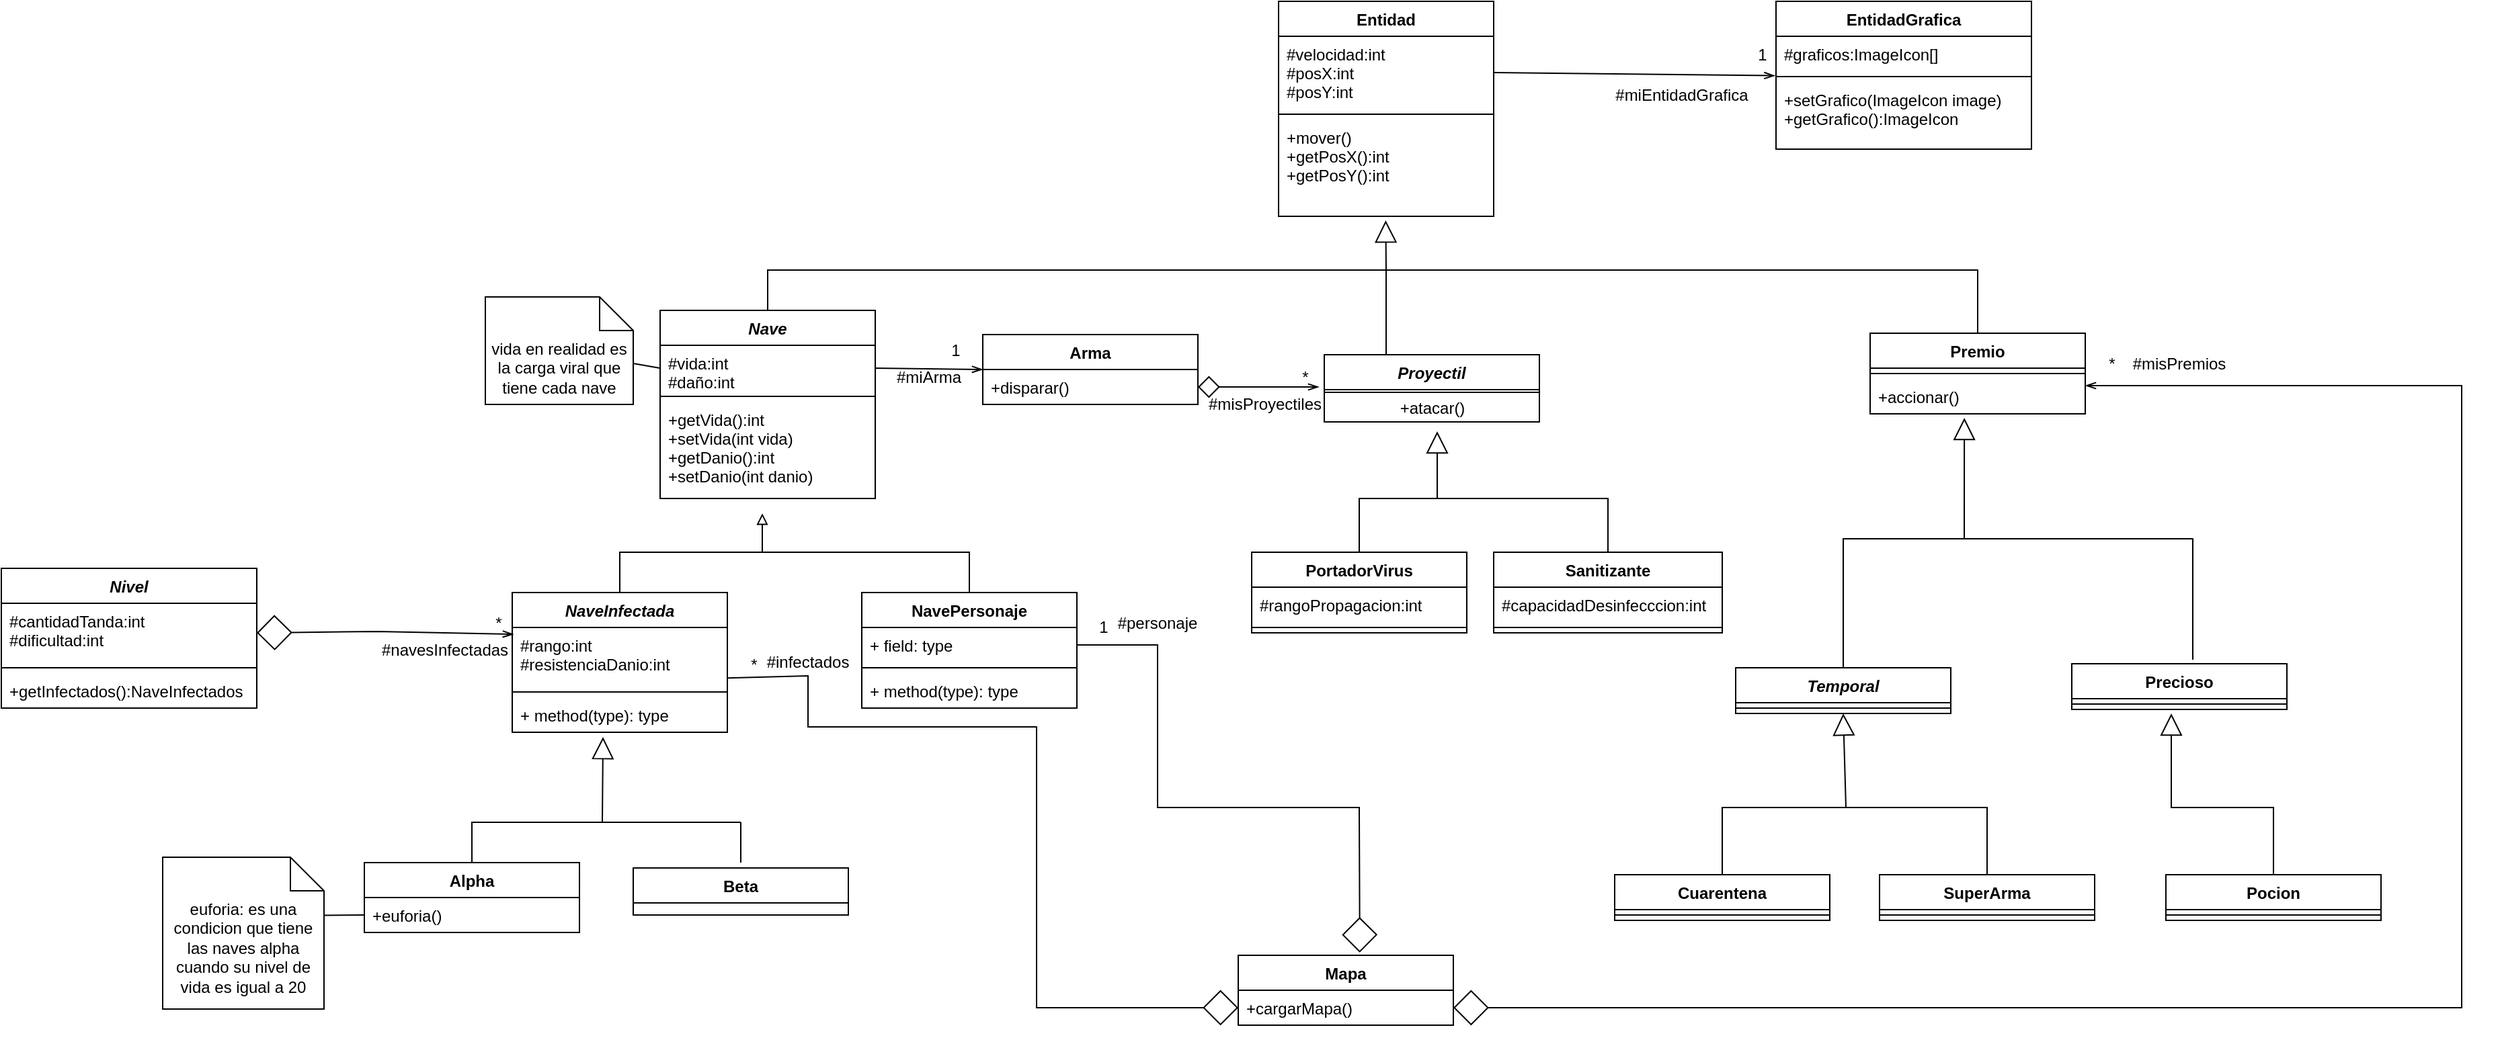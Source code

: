 <mxfile version="13.9.2" type="google"><diagram id="C5RBs43oDa-KdzZeNtuy" name="Page-1"><mxGraphModel dx="1550" dy="1532" grid="1" gridSize="10" guides="1" tooltips="1" connect="1" arrows="1" fold="1" page="1" pageScale="1" pageWidth="827" pageHeight="1169" math="0" shadow="0"><root><mxCell id="WIyWlLk6GJQsqaUBKTNV-0"/><mxCell id="WIyWlLk6GJQsqaUBKTNV-1" parent="WIyWlLk6GJQsqaUBKTNV-0"/><mxCell id="vrZAYbkZ-h7YE_ZRuM2D-54" style="edgeStyle=none;rounded=0;orthogonalLoop=1;jettySize=auto;html=1;exitX=0.5;exitY=0;exitDx=0;exitDy=0;entryX=0.422;entryY=1.135;entryDx=0;entryDy=0;entryPerimeter=0;startArrow=none;startFill=0;endArrow=block;endFill=0;endSize=14;" edge="1" parent="WIyWlLk6GJQsqaUBKTNV-1" source="vrZAYbkZ-h7YE_ZRuM2D-0" target="vrZAYbkZ-h7YE_ZRuM2D-19"><mxGeometry relative="1" as="geometry"><mxPoint x="-124" y="517.002" as="targetPoint"/><Array as="points"><mxPoint x="-220" y="531"/><mxPoint x="-20" y="531"/><mxPoint x="-123" y="531"/></Array></mxGeometry></mxCell><mxCell id="vrZAYbkZ-h7YE_ZRuM2D-0" value="Alpha" style="swimlane;fontStyle=1;align=center;verticalAlign=top;childLayout=stackLayout;horizontal=1;startSize=26;horizontalStack=0;resizeParent=1;resizeParentMax=0;resizeLast=0;collapsible=1;marginBottom=0;" vertex="1" parent="WIyWlLk6GJQsqaUBKTNV-1"><mxGeometry x="-300" y="561" width="160" height="52" as="geometry"/></mxCell><mxCell id="vrZAYbkZ-h7YE_ZRuM2D-3" value="+euforia()" style="text;strokeColor=none;fillColor=none;align=left;verticalAlign=top;spacingLeft=4;spacingRight=4;overflow=hidden;rotatable=0;points=[[0,0.5],[1,0.5]];portConstraint=eastwest;" vertex="1" parent="vrZAYbkZ-h7YE_ZRuM2D-0"><mxGeometry y="26" width="160" height="26" as="geometry"/></mxCell><mxCell id="vrZAYbkZ-h7YE_ZRuM2D-55" style="edgeStyle=none;rounded=0;orthogonalLoop=1;jettySize=auto;html=1;exitX=0.5;exitY=0;exitDx=0;exitDy=0;startArrow=none;startFill=0;endArrow=none;endFill=0;" edge="1" parent="WIyWlLk6GJQsqaUBKTNV-1"><mxGeometry relative="1" as="geometry"><mxPoint x="-20" y="531" as="targetPoint"/><mxPoint x="-20" y="561" as="sourcePoint"/></mxGeometry></mxCell><mxCell id="vrZAYbkZ-h7YE_ZRuM2D-4" value="Beta" style="swimlane;fontStyle=1;align=center;verticalAlign=top;childLayout=stackLayout;horizontal=1;startSize=26;horizontalStack=0;resizeParent=1;resizeParentMax=0;resizeLast=0;collapsible=1;marginBottom=0;" vertex="1" parent="WIyWlLk6GJQsqaUBKTNV-1"><mxGeometry x="-100" y="565.01" width="160" height="34.99" as="geometry"/></mxCell><mxCell id="vrZAYbkZ-h7YE_ZRuM2D-8" value="Entidad" style="swimlane;fontStyle=1;align=center;verticalAlign=top;childLayout=stackLayout;horizontal=1;startSize=26;horizontalStack=0;resizeParent=1;resizeParentMax=0;resizeLast=0;collapsible=1;marginBottom=0;" vertex="1" parent="WIyWlLk6GJQsqaUBKTNV-1"><mxGeometry x="380" y="-80" width="160" height="160" as="geometry"/></mxCell><mxCell id="vrZAYbkZ-h7YE_ZRuM2D-9" value="#velocidad:int&#10;#posX:int&#10;#posY:int" style="text;strokeColor=none;fillColor=none;align=left;verticalAlign=top;spacingLeft=4;spacingRight=4;overflow=hidden;rotatable=0;points=[[0,0.5],[1,0.5]];portConstraint=eastwest;" vertex="1" parent="vrZAYbkZ-h7YE_ZRuM2D-8"><mxGeometry y="26" width="160" height="54" as="geometry"/></mxCell><mxCell id="vrZAYbkZ-h7YE_ZRuM2D-10" value="" style="line;strokeWidth=1;fillColor=none;align=left;verticalAlign=middle;spacingTop=-1;spacingLeft=3;spacingRight=3;rotatable=0;labelPosition=right;points=[];portConstraint=eastwest;" vertex="1" parent="vrZAYbkZ-h7YE_ZRuM2D-8"><mxGeometry y="80" width="160" height="8" as="geometry"/></mxCell><mxCell id="vrZAYbkZ-h7YE_ZRuM2D-11" value="+mover()&#10;+getPosX():int&#10;+getPosY():int" style="text;strokeColor=none;fillColor=none;align=left;verticalAlign=top;spacingLeft=4;spacingRight=4;overflow=hidden;rotatable=0;points=[[0,0.5],[1,0.5]];portConstraint=eastwest;" vertex="1" parent="vrZAYbkZ-h7YE_ZRuM2D-8"><mxGeometry y="88" width="160" height="72" as="geometry"/></mxCell><mxCell id="vrZAYbkZ-h7YE_ZRuM2D-53" style="edgeStyle=none;rounded=0;orthogonalLoop=1;jettySize=auto;html=1;exitX=0.5;exitY=0;exitDx=0;exitDy=0;startArrow=none;startFill=0;endArrow=none;endFill=0;" edge="1" parent="WIyWlLk6GJQsqaUBKTNV-1" source="vrZAYbkZ-h7YE_ZRuM2D-12"><mxGeometry relative="1" as="geometry"><mxPoint x="-10" y="330" as="targetPoint"/><Array as="points"><mxPoint x="150" y="330"/></Array></mxGeometry></mxCell><mxCell id="vrZAYbkZ-h7YE_ZRuM2D-12" value="NavePersonaje" style="swimlane;fontStyle=1;align=center;verticalAlign=top;childLayout=stackLayout;horizontal=1;startSize=26;horizontalStack=0;resizeParent=1;resizeParentMax=0;resizeLast=0;collapsible=1;marginBottom=0;" vertex="1" parent="WIyWlLk6GJQsqaUBKTNV-1"><mxGeometry x="70" y="360" width="160" height="86" as="geometry"/></mxCell><mxCell id="vrZAYbkZ-h7YE_ZRuM2D-13" value="+ field: type" style="text;strokeColor=none;fillColor=none;align=left;verticalAlign=top;spacingLeft=4;spacingRight=4;overflow=hidden;rotatable=0;points=[[0,0.5],[1,0.5]];portConstraint=eastwest;" vertex="1" parent="vrZAYbkZ-h7YE_ZRuM2D-12"><mxGeometry y="26" width="160" height="26" as="geometry"/></mxCell><mxCell id="vrZAYbkZ-h7YE_ZRuM2D-14" value="" style="line;strokeWidth=1;fillColor=none;align=left;verticalAlign=middle;spacingTop=-1;spacingLeft=3;spacingRight=3;rotatable=0;labelPosition=right;points=[];portConstraint=eastwest;" vertex="1" parent="vrZAYbkZ-h7YE_ZRuM2D-12"><mxGeometry y="52" width="160" height="8" as="geometry"/></mxCell><mxCell id="vrZAYbkZ-h7YE_ZRuM2D-15" value="+ method(type): type" style="text;strokeColor=none;fillColor=none;align=left;verticalAlign=top;spacingLeft=4;spacingRight=4;overflow=hidden;rotatable=0;points=[[0,0.5],[1,0.5]];portConstraint=eastwest;" vertex="1" parent="vrZAYbkZ-h7YE_ZRuM2D-12"><mxGeometry y="60" width="160" height="26" as="geometry"/></mxCell><mxCell id="vrZAYbkZ-h7YE_ZRuM2D-52" style="edgeStyle=none;rounded=0;orthogonalLoop=1;jettySize=auto;html=1;exitX=0.5;exitY=0;exitDx=0;exitDy=0;entryX=0.475;entryY=1.154;entryDx=0;entryDy=0;entryPerimeter=0;startArrow=none;startFill=0;endArrow=block;endFill=0;" edge="1" parent="WIyWlLk6GJQsqaUBKTNV-1" source="vrZAYbkZ-h7YE_ZRuM2D-16" target="vrZAYbkZ-h7YE_ZRuM2D-23"><mxGeometry relative="1" as="geometry"><Array as="points"><mxPoint x="-110" y="330"/><mxPoint x="-4" y="330"/></Array></mxGeometry></mxCell><mxCell id="vrZAYbkZ-h7YE_ZRuM2D-16" value="NaveInfectada" style="swimlane;fontStyle=3;align=center;verticalAlign=top;childLayout=stackLayout;horizontal=1;startSize=26;horizontalStack=0;resizeParent=1;resizeParentMax=0;resizeLast=0;collapsible=1;marginBottom=0;" vertex="1" parent="WIyWlLk6GJQsqaUBKTNV-1"><mxGeometry x="-190" y="360" width="160" height="104" as="geometry"/></mxCell><mxCell id="vrZAYbkZ-h7YE_ZRuM2D-17" value="#rango:int&#10;#resistenciaDanio:int" style="text;strokeColor=none;fillColor=none;align=left;verticalAlign=top;spacingLeft=4;spacingRight=4;overflow=hidden;rotatable=0;points=[[0,0.5],[1,0.5]];portConstraint=eastwest;" vertex="1" parent="vrZAYbkZ-h7YE_ZRuM2D-16"><mxGeometry y="26" width="160" height="44" as="geometry"/></mxCell><mxCell id="vrZAYbkZ-h7YE_ZRuM2D-18" value="" style="line;strokeWidth=1;fillColor=none;align=left;verticalAlign=middle;spacingTop=-1;spacingLeft=3;spacingRight=3;rotatable=0;labelPosition=right;points=[];portConstraint=eastwest;" vertex="1" parent="vrZAYbkZ-h7YE_ZRuM2D-16"><mxGeometry y="70" width="160" height="8" as="geometry"/></mxCell><mxCell id="vrZAYbkZ-h7YE_ZRuM2D-19" value="+ method(type): type" style="text;strokeColor=none;fillColor=none;align=left;verticalAlign=top;spacingLeft=4;spacingRight=4;overflow=hidden;rotatable=0;points=[[0,0.5],[1,0.5]];portConstraint=eastwest;" vertex="1" parent="vrZAYbkZ-h7YE_ZRuM2D-16"><mxGeometry y="78" width="160" height="26" as="geometry"/></mxCell><mxCell id="vrZAYbkZ-h7YE_ZRuM2D-51" style="edgeStyle=none;rounded=0;orthogonalLoop=1;jettySize=auto;html=1;exitX=0.5;exitY=0;exitDx=0;exitDy=0;startArrow=none;startFill=0;endArrow=none;endFill=0;" edge="1" parent="WIyWlLk6GJQsqaUBKTNV-1" source="vrZAYbkZ-h7YE_ZRuM2D-20"><mxGeometry relative="1" as="geometry"><mxPoint x="460" y="120" as="targetPoint"/><Array as="points"><mxPoint y="120"/><mxPoint x="160" y="120"/></Array></mxGeometry></mxCell><mxCell id="vrZAYbkZ-h7YE_ZRuM2D-20" value="Nave" style="swimlane;fontStyle=3;align=center;verticalAlign=top;childLayout=stackLayout;horizontal=1;startSize=26;horizontalStack=0;resizeParent=1;resizeParentMax=0;resizeLast=0;collapsible=1;marginBottom=0;" vertex="1" parent="WIyWlLk6GJQsqaUBKTNV-1"><mxGeometry x="-80" y="150" width="160" height="140" as="geometry"/></mxCell><mxCell id="vrZAYbkZ-h7YE_ZRuM2D-21" value="#vida:int&#10;#daño:int" style="text;strokeColor=none;fillColor=none;align=left;verticalAlign=top;spacingLeft=4;spacingRight=4;overflow=hidden;rotatable=0;points=[[0,0.5],[1,0.5]];portConstraint=eastwest;" vertex="1" parent="vrZAYbkZ-h7YE_ZRuM2D-20"><mxGeometry y="26" width="160" height="34" as="geometry"/></mxCell><mxCell id="vrZAYbkZ-h7YE_ZRuM2D-22" value="" style="line;strokeWidth=1;fillColor=none;align=left;verticalAlign=middle;spacingTop=-1;spacingLeft=3;spacingRight=3;rotatable=0;labelPosition=right;points=[];portConstraint=eastwest;" vertex="1" parent="vrZAYbkZ-h7YE_ZRuM2D-20"><mxGeometry y="60" width="160" height="8" as="geometry"/></mxCell><mxCell id="vrZAYbkZ-h7YE_ZRuM2D-23" value="+getVida():int&#10;+setVida(int vida)&#10;+getDanio():int&#10;+setDanio(int danio)" style="text;strokeColor=none;fillColor=none;align=left;verticalAlign=top;spacingLeft=4;spacingRight=4;overflow=hidden;rotatable=0;points=[[0,0.5],[1,0.5]];portConstraint=eastwest;" vertex="1" parent="vrZAYbkZ-h7YE_ZRuM2D-20"><mxGeometry y="68" width="160" height="72" as="geometry"/></mxCell><mxCell id="vrZAYbkZ-h7YE_ZRuM2D-50" style="edgeStyle=none;rounded=0;orthogonalLoop=1;jettySize=auto;html=1;startArrow=none;startFill=0;endArrow=none;endFill=0;" edge="1" parent="WIyWlLk6GJQsqaUBKTNV-1"><mxGeometry relative="1" as="geometry"><mxPoint x="460" y="120" as="targetPoint"/><mxPoint x="460" y="189" as="sourcePoint"/><Array as="points"><mxPoint x="460" y="157"/></Array></mxGeometry></mxCell><mxCell id="vrZAYbkZ-h7YE_ZRuM2D-28" value="Proyectil" style="swimlane;fontStyle=3;align=center;verticalAlign=top;childLayout=stackLayout;horizontal=1;startSize=26;horizontalStack=0;resizeParent=1;resizeParentMax=0;resizeLast=0;collapsible=1;marginBottom=0;" vertex="1" parent="WIyWlLk6GJQsqaUBKTNV-1"><mxGeometry x="414" y="183" width="160" height="50" as="geometry"/></mxCell><mxCell id="vrZAYbkZ-h7YE_ZRuM2D-30" value="" style="line;strokeWidth=1;fillColor=none;align=left;verticalAlign=middle;spacingTop=-1;spacingLeft=3;spacingRight=3;rotatable=0;labelPosition=right;points=[];portConstraint=eastwest;" vertex="1" parent="vrZAYbkZ-h7YE_ZRuM2D-28"><mxGeometry y="26" width="160" height="4" as="geometry"/></mxCell><mxCell id="vrZAYbkZ-h7YE_ZRuM2D-139" value="+atacar()" style="text;html=1;align=center;verticalAlign=middle;resizable=0;points=[];autosize=1;" vertex="1" parent="vrZAYbkZ-h7YE_ZRuM2D-28"><mxGeometry y="30" width="160" height="20" as="geometry"/></mxCell><mxCell id="vrZAYbkZ-h7YE_ZRuM2D-49" style="edgeStyle=none;rounded=0;orthogonalLoop=1;jettySize=auto;html=1;exitX=0.5;exitY=0;exitDx=0;exitDy=0;startArrow=none;startFill=0;endArrow=block;endFill=0;endSize=14;entryX=0.498;entryY=1.042;entryDx=0;entryDy=0;entryPerimeter=0;" edge="1" parent="WIyWlLk6GJQsqaUBKTNV-1" source="vrZAYbkZ-h7YE_ZRuM2D-33" target="vrZAYbkZ-h7YE_ZRuM2D-11"><mxGeometry relative="1" as="geometry"><mxPoint x="414" y="90" as="targetPoint"/><Array as="points"><mxPoint x="900" y="120"/><mxPoint x="810" y="120"/><mxPoint x="680" y="120"/><mxPoint x="460" y="120"/></Array></mxGeometry></mxCell><mxCell id="vrZAYbkZ-h7YE_ZRuM2D-33" value="Premio" style="swimlane;fontStyle=1;align=center;verticalAlign=top;childLayout=stackLayout;horizontal=1;startSize=26;horizontalStack=0;resizeParent=1;resizeParentMax=0;resizeLast=0;collapsible=1;marginBottom=0;" vertex="1" parent="WIyWlLk6GJQsqaUBKTNV-1"><mxGeometry x="820" y="167" width="160" height="60" as="geometry"/></mxCell><mxCell id="vrZAYbkZ-h7YE_ZRuM2D-35" value="" style="line;strokeWidth=1;fillColor=none;align=left;verticalAlign=middle;spacingTop=-1;spacingLeft=3;spacingRight=3;rotatable=0;labelPosition=right;points=[];portConstraint=eastwest;" vertex="1" parent="vrZAYbkZ-h7YE_ZRuM2D-33"><mxGeometry y="26" width="160" height="8" as="geometry"/></mxCell><mxCell id="vrZAYbkZ-h7YE_ZRuM2D-36" value="+accionar()" style="text;strokeColor=none;fillColor=none;align=left;verticalAlign=top;spacingLeft=4;spacingRight=4;overflow=hidden;rotatable=0;points=[[0,0.5],[1,0.5]];portConstraint=eastwest;" vertex="1" parent="vrZAYbkZ-h7YE_ZRuM2D-33"><mxGeometry y="34" width="160" height="26" as="geometry"/></mxCell><mxCell id="vrZAYbkZ-h7YE_ZRuM2D-48" style="edgeStyle=none;rounded=0;orthogonalLoop=1;jettySize=auto;html=1;exitX=0.5;exitY=0;exitDx=0;exitDy=0;startArrow=none;startFill=0;endArrow=none;endFill=0;" edge="1" parent="WIyWlLk6GJQsqaUBKTNV-1" source="vrZAYbkZ-h7YE_ZRuM2D-37"><mxGeometry relative="1" as="geometry"><mxPoint x="930" y="320" as="targetPoint"/><Array as="points"><mxPoint x="800" y="320"/></Array></mxGeometry></mxCell><mxCell id="vrZAYbkZ-h7YE_ZRuM2D-37" value="Temporal" style="swimlane;fontStyle=3;align=center;verticalAlign=top;childLayout=stackLayout;horizontal=1;startSize=26;horizontalStack=0;resizeParent=1;resizeParentMax=0;resizeLast=0;collapsible=1;marginBottom=0;" vertex="1" parent="WIyWlLk6GJQsqaUBKTNV-1"><mxGeometry x="720" y="416" width="160" height="34" as="geometry"/></mxCell><mxCell id="vrZAYbkZ-h7YE_ZRuM2D-39" value="" style="line;strokeWidth=1;fillColor=none;align=left;verticalAlign=middle;spacingTop=-1;spacingLeft=3;spacingRight=3;rotatable=0;labelPosition=right;points=[];portConstraint=eastwest;" vertex="1" parent="vrZAYbkZ-h7YE_ZRuM2D-37"><mxGeometry y="26" width="160" height="8" as="geometry"/></mxCell><mxCell id="vrZAYbkZ-h7YE_ZRuM2D-47" style="edgeStyle=none;rounded=0;orthogonalLoop=1;jettySize=auto;html=1;entryX=0.438;entryY=1.115;entryDx=0;entryDy=0;entryPerimeter=0;startArrow=none;startFill=0;endArrow=block;endFill=0;endSize=14;" edge="1" parent="WIyWlLk6GJQsqaUBKTNV-1" target="vrZAYbkZ-h7YE_ZRuM2D-36"><mxGeometry relative="1" as="geometry"><mxPoint x="1060" y="410" as="sourcePoint"/><Array as="points"><mxPoint x="1060" y="320"/><mxPoint x="920" y="320"/><mxPoint x="890" y="320"/></Array></mxGeometry></mxCell><mxCell id="vrZAYbkZ-h7YE_ZRuM2D-41" value="Precioso" style="swimlane;fontStyle=1;align=center;verticalAlign=top;childLayout=stackLayout;horizontal=1;startSize=26;horizontalStack=0;resizeParent=1;resizeParentMax=0;resizeLast=0;collapsible=1;marginBottom=0;" vertex="1" parent="WIyWlLk6GJQsqaUBKTNV-1"><mxGeometry x="970" y="413" width="160" height="34" as="geometry"/></mxCell><mxCell id="vrZAYbkZ-h7YE_ZRuM2D-43" value="" style="line;strokeWidth=1;fillColor=none;align=left;verticalAlign=middle;spacingTop=-1;spacingLeft=3;spacingRight=3;rotatable=0;labelPosition=right;points=[];portConstraint=eastwest;" vertex="1" parent="vrZAYbkZ-h7YE_ZRuM2D-41"><mxGeometry y="26" width="160" height="8" as="geometry"/></mxCell><mxCell id="vrZAYbkZ-h7YE_ZRuM2D-56" value="Arma" style="swimlane;fontStyle=1;align=center;verticalAlign=top;childLayout=stackLayout;horizontal=1;startSize=26;horizontalStack=0;resizeParent=1;resizeParentMax=0;resizeLast=0;collapsible=1;marginBottom=0;" vertex="1" parent="WIyWlLk6GJQsqaUBKTNV-1"><mxGeometry x="160" y="168" width="160" height="52" as="geometry"/></mxCell><mxCell id="vrZAYbkZ-h7YE_ZRuM2D-59" value="+disparar()" style="text;strokeColor=none;fillColor=none;align=left;verticalAlign=top;spacingLeft=4;spacingRight=4;overflow=hidden;rotatable=0;points=[[0,0.5],[1,0.5]];portConstraint=eastwest;" vertex="1" parent="vrZAYbkZ-h7YE_ZRuM2D-56"><mxGeometry y="26" width="160" height="26" as="geometry"/></mxCell><mxCell id="vrZAYbkZ-h7YE_ZRuM2D-71" style="edgeStyle=none;rounded=0;orthogonalLoop=1;jettySize=auto;html=1;exitX=0.5;exitY=0;exitDx=0;exitDy=0;startArrow=none;startFill=0;endArrow=block;endFill=0;endSize=14;" edge="1" parent="WIyWlLk6GJQsqaUBKTNV-1" source="vrZAYbkZ-h7YE_ZRuM2D-63"><mxGeometry relative="1" as="geometry"><mxPoint x="498" y="240" as="targetPoint"/><Array as="points"><mxPoint x="440" y="290"/><mxPoint x="498" y="290"/></Array></mxGeometry></mxCell><mxCell id="vrZAYbkZ-h7YE_ZRuM2D-63" value="PortadorVirus" style="swimlane;fontStyle=1;align=center;verticalAlign=top;childLayout=stackLayout;horizontal=1;startSize=26;horizontalStack=0;resizeParent=1;resizeParentMax=0;resizeLast=0;collapsible=1;marginBottom=0;" vertex="1" parent="WIyWlLk6GJQsqaUBKTNV-1"><mxGeometry x="360" y="330" width="160" height="60" as="geometry"/></mxCell><mxCell id="vrZAYbkZ-h7YE_ZRuM2D-64" value="#rangoPropagacion:int&#10;" style="text;strokeColor=none;fillColor=none;align=left;verticalAlign=top;spacingLeft=4;spacingRight=4;overflow=hidden;rotatable=0;points=[[0,0.5],[1,0.5]];portConstraint=eastwest;" vertex="1" parent="vrZAYbkZ-h7YE_ZRuM2D-63"><mxGeometry y="26" width="160" height="26" as="geometry"/></mxCell><mxCell id="vrZAYbkZ-h7YE_ZRuM2D-65" value="" style="line;strokeWidth=1;fillColor=none;align=left;verticalAlign=middle;spacingTop=-1;spacingLeft=3;spacingRight=3;rotatable=0;labelPosition=right;points=[];portConstraint=eastwest;" vertex="1" parent="vrZAYbkZ-h7YE_ZRuM2D-63"><mxGeometry y="52" width="160" height="8" as="geometry"/></mxCell><mxCell id="vrZAYbkZ-h7YE_ZRuM2D-72" style="edgeStyle=none;rounded=0;orthogonalLoop=1;jettySize=auto;html=1;exitX=0.5;exitY=0;exitDx=0;exitDy=0;startArrow=none;startFill=0;endArrow=none;endFill=0;" edge="1" parent="WIyWlLk6GJQsqaUBKTNV-1" source="vrZAYbkZ-h7YE_ZRuM2D-67"><mxGeometry relative="1" as="geometry"><mxPoint x="460" y="290" as="targetPoint"/><Array as="points"><mxPoint x="625" y="290"/></Array></mxGeometry></mxCell><mxCell id="vrZAYbkZ-h7YE_ZRuM2D-67" value="Sanitizante" style="swimlane;fontStyle=1;align=center;verticalAlign=top;childLayout=stackLayout;horizontal=1;startSize=26;horizontalStack=0;resizeParent=1;resizeParentMax=0;resizeLast=0;collapsible=1;marginBottom=0;" vertex="1" parent="WIyWlLk6GJQsqaUBKTNV-1"><mxGeometry x="540" y="330" width="170" height="60" as="geometry"/></mxCell><mxCell id="vrZAYbkZ-h7YE_ZRuM2D-68" value="#capacidadDesinfecccion:int" style="text;strokeColor=none;fillColor=none;align=left;verticalAlign=top;spacingLeft=4;spacingRight=4;overflow=hidden;rotatable=0;points=[[0,0.5],[1,0.5]];portConstraint=eastwest;" vertex="1" parent="vrZAYbkZ-h7YE_ZRuM2D-67"><mxGeometry y="26" width="170" height="26" as="geometry"/></mxCell><mxCell id="vrZAYbkZ-h7YE_ZRuM2D-69" value="" style="line;strokeWidth=1;fillColor=none;align=left;verticalAlign=middle;spacingTop=-1;spacingLeft=3;spacingRight=3;rotatable=0;labelPosition=right;points=[];portConstraint=eastwest;" vertex="1" parent="vrZAYbkZ-h7YE_ZRuM2D-67"><mxGeometry y="52" width="170" height="8" as="geometry"/></mxCell><mxCell id="vrZAYbkZ-h7YE_ZRuM2D-73" value="Nivel" style="swimlane;fontStyle=3;align=center;verticalAlign=top;childLayout=stackLayout;horizontal=1;startSize=26;horizontalStack=0;resizeParent=1;resizeParentMax=0;resizeLast=0;collapsible=1;marginBottom=0;" vertex="1" parent="WIyWlLk6GJQsqaUBKTNV-1"><mxGeometry x="-570" y="342" width="190" height="104" as="geometry"/></mxCell><mxCell id="vrZAYbkZ-h7YE_ZRuM2D-74" value="#cantidadTanda:int&#10;#dificultad:int" style="text;strokeColor=none;fillColor=none;align=left;verticalAlign=top;spacingLeft=4;spacingRight=4;overflow=hidden;rotatable=0;points=[[0,0.5],[1,0.5]];portConstraint=eastwest;" vertex="1" parent="vrZAYbkZ-h7YE_ZRuM2D-73"><mxGeometry y="26" width="190" height="44" as="geometry"/></mxCell><mxCell id="vrZAYbkZ-h7YE_ZRuM2D-75" value="" style="line;strokeWidth=1;fillColor=none;align=left;verticalAlign=middle;spacingTop=-1;spacingLeft=3;spacingRight=3;rotatable=0;labelPosition=right;points=[];portConstraint=eastwest;" vertex="1" parent="vrZAYbkZ-h7YE_ZRuM2D-73"><mxGeometry y="70" width="190" height="8" as="geometry"/></mxCell><mxCell id="vrZAYbkZ-h7YE_ZRuM2D-76" value="+getInfectados():NaveInfectados" style="text;strokeColor=none;fillColor=none;align=left;verticalAlign=top;spacingLeft=4;spacingRight=4;overflow=hidden;rotatable=0;points=[[0,0.5],[1,0.5]];portConstraint=eastwest;" vertex="1" parent="vrZAYbkZ-h7YE_ZRuM2D-73"><mxGeometry y="78" width="190" height="26" as="geometry"/></mxCell><mxCell id="vrZAYbkZ-h7YE_ZRuM2D-79" style="edgeStyle=none;rounded=0;orthogonalLoop=1;jettySize=auto;html=1;exitX=1;exitY=0.5;exitDx=0;exitDy=0;entryX=0;entryY=0.5;entryDx=0;entryDy=0;startArrow=none;startFill=0;endArrow=openThin;endFill=0;" edge="1" parent="WIyWlLk6GJQsqaUBKTNV-1" source="vrZAYbkZ-h7YE_ZRuM2D-21" target="vrZAYbkZ-h7YE_ZRuM2D-56"><mxGeometry relative="1" as="geometry"/></mxCell><mxCell id="vrZAYbkZ-h7YE_ZRuM2D-80" style="edgeStyle=none;rounded=0;orthogonalLoop=1;jettySize=auto;html=1;exitX=1;exitY=0.5;exitDx=0;exitDy=0;entryX=-0.025;entryY=0.923;entryDx=0;entryDy=0;entryPerimeter=0;startArrow=diamond;startFill=0;endArrow=openThin;endFill=0;endSize=6;startSize=14;" edge="1" parent="WIyWlLk6GJQsqaUBKTNV-1" source="vrZAYbkZ-h7YE_ZRuM2D-59"><mxGeometry relative="1" as="geometry"><mxPoint x="410" y="206.998" as="targetPoint"/></mxGeometry></mxCell><mxCell id="vrZAYbkZ-h7YE_ZRuM2D-82" style="edgeStyle=none;rounded=0;orthogonalLoop=1;jettySize=auto;html=1;exitX=1;exitY=0.5;exitDx=0;exitDy=0;entryX=0.006;entryY=0.115;entryDx=0;entryDy=0;entryPerimeter=0;startArrow=diamond;startFill=0;endArrow=openThin;endFill=0;startSize=24;" edge="1" parent="WIyWlLk6GJQsqaUBKTNV-1" source="vrZAYbkZ-h7YE_ZRuM2D-74" target="vrZAYbkZ-h7YE_ZRuM2D-17"><mxGeometry relative="1" as="geometry"><Array as="points"><mxPoint x="-290" y="389"/></Array></mxGeometry></mxCell><mxCell id="vrZAYbkZ-h7YE_ZRuM2D-83" value="EntidadGrafica" style="swimlane;fontStyle=1;align=center;verticalAlign=top;childLayout=stackLayout;horizontal=1;startSize=26;horizontalStack=0;resizeParent=1;resizeParentMax=0;resizeLast=0;collapsible=1;marginBottom=0;" vertex="1" parent="WIyWlLk6GJQsqaUBKTNV-1"><mxGeometry x="750" y="-80" width="190" height="110" as="geometry"/></mxCell><mxCell id="vrZAYbkZ-h7YE_ZRuM2D-84" value="#graficos:ImageIcon[]" style="text;strokeColor=none;fillColor=none;align=left;verticalAlign=top;spacingLeft=4;spacingRight=4;overflow=hidden;rotatable=0;points=[[0,0.5],[1,0.5]];portConstraint=eastwest;" vertex="1" parent="vrZAYbkZ-h7YE_ZRuM2D-83"><mxGeometry y="26" width="190" height="26" as="geometry"/></mxCell><mxCell id="vrZAYbkZ-h7YE_ZRuM2D-85" value="" style="line;strokeWidth=1;fillColor=none;align=left;verticalAlign=middle;spacingTop=-1;spacingLeft=3;spacingRight=3;rotatable=0;labelPosition=right;points=[];portConstraint=eastwest;" vertex="1" parent="vrZAYbkZ-h7YE_ZRuM2D-83"><mxGeometry y="52" width="190" height="8" as="geometry"/></mxCell><mxCell id="vrZAYbkZ-h7YE_ZRuM2D-86" value="+setGrafico(ImageIcon image)&#10;+getGrafico():ImageIcon" style="text;strokeColor=none;fillColor=none;align=left;verticalAlign=top;spacingLeft=4;spacingRight=4;overflow=hidden;rotatable=0;points=[[0,0.5],[1,0.5]];portConstraint=eastwest;" vertex="1" parent="vrZAYbkZ-h7YE_ZRuM2D-83"><mxGeometry y="60" width="190" height="50" as="geometry"/></mxCell><mxCell id="vrZAYbkZ-h7YE_ZRuM2D-87" style="edgeStyle=none;rounded=0;orthogonalLoop=1;jettySize=auto;html=1;exitX=1;exitY=0.5;exitDx=0;exitDy=0;startArrow=none;startFill=0;endArrow=openThin;endFill=0;entryX=-0.004;entryY=1.128;entryDx=0;entryDy=0;entryPerimeter=0;" edge="1" parent="WIyWlLk6GJQsqaUBKTNV-1" source="vrZAYbkZ-h7YE_ZRuM2D-9" target="vrZAYbkZ-h7YE_ZRuM2D-84"><mxGeometry relative="1" as="geometry"><mxPoint x="620" y="-17" as="targetPoint"/></mxGeometry></mxCell><mxCell id="vrZAYbkZ-h7YE_ZRuM2D-100" style="edgeStyle=none;rounded=0;orthogonalLoop=1;jettySize=auto;html=1;exitX=0.5;exitY=0;exitDx=0;exitDy=0;entryX=0.5;entryY=1;entryDx=0;entryDy=0;startArrow=none;startFill=0;endArrow=block;endFill=0;endSize=14;" edge="1" parent="WIyWlLk6GJQsqaUBKTNV-1" source="vrZAYbkZ-h7YE_ZRuM2D-88" target="vrZAYbkZ-h7YE_ZRuM2D-37"><mxGeometry relative="1" as="geometry"><mxPoint x="801.6" y="437.716" as="targetPoint"/><Array as="points"><mxPoint x="710" y="520"/><mxPoint x="802" y="520"/></Array></mxGeometry></mxCell><mxCell id="vrZAYbkZ-h7YE_ZRuM2D-88" value="Cuarentena" style="swimlane;fontStyle=1;align=center;verticalAlign=top;childLayout=stackLayout;horizontal=1;startSize=26;horizontalStack=0;resizeParent=1;resizeParentMax=0;resizeLast=0;collapsible=1;marginBottom=0;" vertex="1" parent="WIyWlLk6GJQsqaUBKTNV-1"><mxGeometry x="630" y="570" width="160" height="34" as="geometry"/></mxCell><mxCell id="vrZAYbkZ-h7YE_ZRuM2D-90" value="" style="line;strokeWidth=1;fillColor=none;align=left;verticalAlign=middle;spacingTop=-1;spacingLeft=3;spacingRight=3;rotatable=0;labelPosition=right;points=[];portConstraint=eastwest;" vertex="1" parent="vrZAYbkZ-h7YE_ZRuM2D-88"><mxGeometry y="26" width="160" height="8" as="geometry"/></mxCell><mxCell id="vrZAYbkZ-h7YE_ZRuM2D-101" style="edgeStyle=none;rounded=0;orthogonalLoop=1;jettySize=auto;html=1;exitX=0.5;exitY=0;exitDx=0;exitDy=0;startArrow=none;startFill=0;endArrow=none;endFill=0;" edge="1" parent="WIyWlLk6GJQsqaUBKTNV-1" source="vrZAYbkZ-h7YE_ZRuM2D-92"><mxGeometry relative="1" as="geometry"><mxPoint x="800" y="520" as="targetPoint"/><Array as="points"><mxPoint x="907" y="520"/></Array></mxGeometry></mxCell><mxCell id="vrZAYbkZ-h7YE_ZRuM2D-92" value="SuperArma" style="swimlane;fontStyle=1;align=center;verticalAlign=top;childLayout=stackLayout;horizontal=1;startSize=26;horizontalStack=0;resizeParent=1;resizeParentMax=0;resizeLast=0;collapsible=1;marginBottom=0;" vertex="1" parent="WIyWlLk6GJQsqaUBKTNV-1"><mxGeometry x="827" y="570" width="160" height="34" as="geometry"/></mxCell><mxCell id="vrZAYbkZ-h7YE_ZRuM2D-94" value="" style="line;strokeWidth=1;fillColor=none;align=left;verticalAlign=middle;spacingTop=-1;spacingLeft=3;spacingRight=3;rotatable=0;labelPosition=right;points=[];portConstraint=eastwest;" vertex="1" parent="vrZAYbkZ-h7YE_ZRuM2D-92"><mxGeometry y="26" width="160" height="8" as="geometry"/></mxCell><mxCell id="vrZAYbkZ-h7YE_ZRuM2D-102" style="edgeStyle=none;rounded=0;orthogonalLoop=1;jettySize=auto;html=1;exitX=0.5;exitY=0;exitDx=0;exitDy=0;startArrow=none;startFill=0;endArrow=block;endFill=0;endSize=14;" edge="1" parent="WIyWlLk6GJQsqaUBKTNV-1" source="vrZAYbkZ-h7YE_ZRuM2D-96"><mxGeometry relative="1" as="geometry"><mxPoint x="1044" y="450" as="targetPoint"/><Array as="points"><mxPoint x="1120" y="520"/><mxPoint x="1044" y="520"/></Array></mxGeometry></mxCell><mxCell id="vrZAYbkZ-h7YE_ZRuM2D-96" value="Pocion" style="swimlane;fontStyle=1;align=center;verticalAlign=top;childLayout=stackLayout;horizontal=1;startSize=26;horizontalStack=0;resizeParent=1;resizeParentMax=0;resizeLast=0;collapsible=1;marginBottom=0;" vertex="1" parent="WIyWlLk6GJQsqaUBKTNV-1"><mxGeometry x="1040" y="570" width="160" height="34" as="geometry"/></mxCell><mxCell id="vrZAYbkZ-h7YE_ZRuM2D-98" value="" style="line;strokeWidth=1;fillColor=none;align=left;verticalAlign=middle;spacingTop=-1;spacingLeft=3;spacingRight=3;rotatable=0;labelPosition=right;points=[];portConstraint=eastwest;" vertex="1" parent="vrZAYbkZ-h7YE_ZRuM2D-96"><mxGeometry y="26" width="160" height="8" as="geometry"/></mxCell><mxCell id="vrZAYbkZ-h7YE_ZRuM2D-107" value="Mapa" style="swimlane;fontStyle=1;align=center;verticalAlign=top;childLayout=stackLayout;horizontal=1;startSize=26;horizontalStack=0;resizeParent=1;resizeParentMax=0;resizeLast=0;collapsible=1;marginBottom=0;" vertex="1" parent="WIyWlLk6GJQsqaUBKTNV-1"><mxGeometry x="350" y="630" width="160" height="52" as="geometry"/></mxCell><mxCell id="vrZAYbkZ-h7YE_ZRuM2D-110" value="+cargarMapa()" style="text;strokeColor=none;fillColor=none;align=left;verticalAlign=top;spacingLeft=4;spacingRight=4;overflow=hidden;rotatable=0;points=[[0,0.5],[1,0.5]];portConstraint=eastwest;" vertex="1" parent="vrZAYbkZ-h7YE_ZRuM2D-107"><mxGeometry y="26" width="160" height="26" as="geometry"/></mxCell><mxCell id="vrZAYbkZ-h7YE_ZRuM2D-111" style="edgeStyle=none;rounded=0;orthogonalLoop=1;jettySize=auto;html=1;exitX=1;exitY=0.5;exitDx=0;exitDy=0;entryX=0.565;entryY=-0.04;entryDx=0;entryDy=0;entryPerimeter=0;startArrow=none;startFill=0;endArrow=diamond;endFill=0;strokeWidth=1;endSize=24;" edge="1" parent="WIyWlLk6GJQsqaUBKTNV-1" source="vrZAYbkZ-h7YE_ZRuM2D-13" target="vrZAYbkZ-h7YE_ZRuM2D-107"><mxGeometry relative="1" as="geometry"><Array as="points"><mxPoint x="290" y="399"/><mxPoint x="290" y="520"/><mxPoint x="440" y="520"/></Array></mxGeometry></mxCell><mxCell id="vrZAYbkZ-h7YE_ZRuM2D-112" style="edgeStyle=none;rounded=0;orthogonalLoop=1;jettySize=auto;html=1;exitX=0;exitY=0.5;exitDx=0;exitDy=0;entryX=1;entryY=0.856;entryDx=0;entryDy=0;entryPerimeter=0;startArrow=diamond;startFill=0;endArrow=none;endFill=0;endSize=6;startSize=24;" edge="1" parent="WIyWlLk6GJQsqaUBKTNV-1" target="vrZAYbkZ-h7YE_ZRuM2D-17"><mxGeometry relative="1" as="geometry"><mxPoint x="350" y="669" as="sourcePoint"/><Array as="points"><mxPoint x="200" y="669"/><mxPoint x="200" y="460"/><mxPoint x="30" y="460"/><mxPoint x="30" y="422"/></Array></mxGeometry></mxCell><mxCell id="vrZAYbkZ-h7YE_ZRuM2D-114" value="1" style="text;html=1;strokeColor=none;fillColor=none;align=center;verticalAlign=middle;whiteSpace=wrap;rounded=0;" vertex="1" parent="WIyWlLk6GJQsqaUBKTNV-1"><mxGeometry x="720" y="-50" width="40" height="20" as="geometry"/></mxCell><mxCell id="vrZAYbkZ-h7YE_ZRuM2D-115" value="#miEntidadGrafica" style="text;html=1;strokeColor=none;fillColor=none;align=center;verticalAlign=middle;whiteSpace=wrap;rounded=0;" vertex="1" parent="WIyWlLk6GJQsqaUBKTNV-1"><mxGeometry x="660" y="-20" width="40" height="20" as="geometry"/></mxCell><mxCell id="vrZAYbkZ-h7YE_ZRuM2D-120" value="*" style="text;html=1;strokeColor=none;fillColor=none;align=center;verticalAlign=middle;whiteSpace=wrap;rounded=0;" vertex="1" parent="WIyWlLk6GJQsqaUBKTNV-1"><mxGeometry x="-220" y="373" width="40" height="20" as="geometry"/></mxCell><mxCell id="vrZAYbkZ-h7YE_ZRuM2D-121" value="#navesInfectadas" style="text;html=1;strokeColor=none;fillColor=none;align=center;verticalAlign=middle;whiteSpace=wrap;rounded=0;" vertex="1" parent="WIyWlLk6GJQsqaUBKTNV-1"><mxGeometry x="-260" y="393" width="40" height="20" as="geometry"/></mxCell><mxCell id="vrZAYbkZ-h7YE_ZRuM2D-122" value="&lt;div&gt;&lt;span&gt;vida en realidad es la carga viral que tiene cada nave&lt;/span&gt;&lt;/div&gt;" style="shape=note2;boundedLbl=1;whiteSpace=wrap;html=1;size=25;verticalAlign=top;align=center;" vertex="1" parent="WIyWlLk6GJQsqaUBKTNV-1"><mxGeometry x="-210" y="140" width="110" height="80" as="geometry"/></mxCell><mxCell id="vrZAYbkZ-h7YE_ZRuM2D-123" style="edgeStyle=none;rounded=0;orthogonalLoop=1;jettySize=auto;html=1;exitX=0;exitY=0.5;exitDx=0;exitDy=0;startArrow=none;startFill=0;startSize=24;endArrow=none;endFill=0;endSize=14;strokeWidth=1;" edge="1" parent="WIyWlLk6GJQsqaUBKTNV-1" source="vrZAYbkZ-h7YE_ZRuM2D-21" target="vrZAYbkZ-h7YE_ZRuM2D-122"><mxGeometry relative="1" as="geometry"/></mxCell><mxCell id="vrZAYbkZ-h7YE_ZRuM2D-125" value="#miArma" style="text;html=1;strokeColor=none;fillColor=none;align=center;verticalAlign=middle;whiteSpace=wrap;rounded=0;" vertex="1" parent="WIyWlLk6GJQsqaUBKTNV-1"><mxGeometry x="100" y="190" width="40" height="20" as="geometry"/></mxCell><mxCell id="vrZAYbkZ-h7YE_ZRuM2D-126" value="1" style="text;html=1;strokeColor=none;fillColor=none;align=center;verticalAlign=middle;whiteSpace=wrap;rounded=0;" vertex="1" parent="WIyWlLk6GJQsqaUBKTNV-1"><mxGeometry x="120" y="170" width="40" height="20" as="geometry"/></mxCell><mxCell id="vrZAYbkZ-h7YE_ZRuM2D-127" value="*" style="text;html=1;strokeColor=none;fillColor=none;align=center;verticalAlign=middle;whiteSpace=wrap;rounded=0;" vertex="1" parent="WIyWlLk6GJQsqaUBKTNV-1"><mxGeometry x="380" y="190" width="40" height="20" as="geometry"/></mxCell><mxCell id="vrZAYbkZ-h7YE_ZRuM2D-128" value="#misProyectiles" style="text;html=1;strokeColor=none;fillColor=none;align=center;verticalAlign=middle;whiteSpace=wrap;rounded=0;" vertex="1" parent="WIyWlLk6GJQsqaUBKTNV-1"><mxGeometry x="350" y="210" width="40" height="20" as="geometry"/></mxCell><mxCell id="vrZAYbkZ-h7YE_ZRuM2D-129" style="edgeStyle=none;rounded=0;orthogonalLoop=1;jettySize=auto;html=1;exitX=1;exitY=0.5;exitDx=0;exitDy=0;startArrow=diamond;startFill=0;startSize=24;endArrow=openThin;endFill=0;endSize=6;strokeWidth=1;entryX=1;entryY=0.5;entryDx=0;entryDy=0;" edge="1" parent="WIyWlLk6GJQsqaUBKTNV-1"><mxGeometry relative="1" as="geometry"><mxPoint x="510" y="669" as="sourcePoint"/><mxPoint x="980.0" y="206" as="targetPoint"/><Array as="points"><mxPoint x="1260" y="669"/><mxPoint x="1260" y="206"/></Array></mxGeometry></mxCell><mxCell id="vrZAYbkZ-h7YE_ZRuM2D-130" value="&lt;br&gt;*" style="text;html=1;strokeColor=none;fillColor=none;align=center;verticalAlign=middle;whiteSpace=wrap;rounded=0;" vertex="1" parent="WIyWlLk6GJQsqaUBKTNV-1"><mxGeometry x="-30" y="396" width="40" height="20" as="geometry"/></mxCell><mxCell id="vrZAYbkZ-h7YE_ZRuM2D-131" value="#infectados" style="text;html=1;strokeColor=none;fillColor=none;align=center;verticalAlign=middle;whiteSpace=wrap;rounded=0;" vertex="1" parent="WIyWlLk6GJQsqaUBKTNV-1"><mxGeometry x="10" y="402" width="40" height="20" as="geometry"/></mxCell><mxCell id="vrZAYbkZ-h7YE_ZRuM2D-132" value="1" style="text;html=1;strokeColor=none;fillColor=none;align=center;verticalAlign=middle;whiteSpace=wrap;rounded=0;" vertex="1" parent="WIyWlLk6GJQsqaUBKTNV-1"><mxGeometry x="230" y="376" width="40" height="20" as="geometry"/></mxCell><mxCell id="vrZAYbkZ-h7YE_ZRuM2D-133" value="#personaje" style="text;html=1;strokeColor=none;fillColor=none;align=center;verticalAlign=middle;whiteSpace=wrap;rounded=0;" vertex="1" parent="WIyWlLk6GJQsqaUBKTNV-1"><mxGeometry x="270" y="373" width="40" height="20" as="geometry"/></mxCell><mxCell id="vrZAYbkZ-h7YE_ZRuM2D-134" value="*" style="text;html=1;strokeColor=none;fillColor=none;align=center;verticalAlign=middle;whiteSpace=wrap;rounded=0;" vertex="1" parent="WIyWlLk6GJQsqaUBKTNV-1"><mxGeometry x="980" y="180" width="40" height="20" as="geometry"/></mxCell><mxCell id="vrZAYbkZ-h7YE_ZRuM2D-135" value="#misPremios" style="text;html=1;strokeColor=none;fillColor=none;align=center;verticalAlign=middle;whiteSpace=wrap;rounded=0;" vertex="1" parent="WIyWlLk6GJQsqaUBKTNV-1"><mxGeometry x="1030" y="180" width="40" height="20" as="geometry"/></mxCell><mxCell id="vrZAYbkZ-h7YE_ZRuM2D-136" value="euforia: es una condicion que tiene las naves alpha cuando su nivel de vida es igual a 20" style="shape=note2;boundedLbl=1;whiteSpace=wrap;html=1;size=25;verticalAlign=top;align=center;" vertex="1" parent="WIyWlLk6GJQsqaUBKTNV-1"><mxGeometry x="-450" y="557.01" width="120" height="112.99" as="geometry"/></mxCell><mxCell id="vrZAYbkZ-h7YE_ZRuM2D-137" style="edgeStyle=none;rounded=0;orthogonalLoop=1;jettySize=auto;html=1;exitX=0;exitY=0.5;exitDx=0;exitDy=0;entryX=1;entryY=0.383;entryDx=0;entryDy=0;entryPerimeter=0;startArrow=none;startFill=0;startSize=24;endArrow=none;endFill=0;endSize=14;strokeWidth=1;" edge="1" parent="WIyWlLk6GJQsqaUBKTNV-1" source="vrZAYbkZ-h7YE_ZRuM2D-3" target="vrZAYbkZ-h7YE_ZRuM2D-136"><mxGeometry relative="1" as="geometry"/></mxCell></root></mxGraphModel></diagram></mxfile>